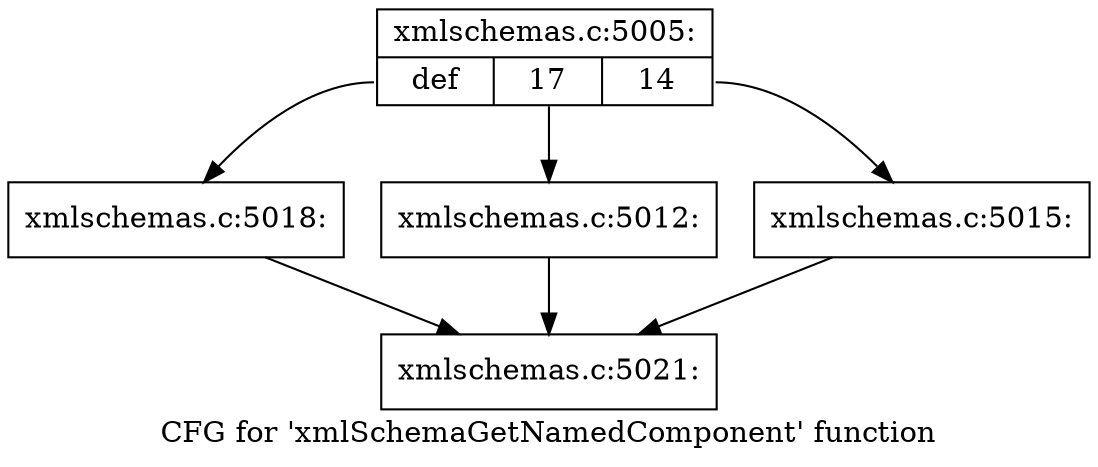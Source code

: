 digraph "CFG for 'xmlSchemaGetNamedComponent' function" {
	label="CFG for 'xmlSchemaGetNamedComponent' function";

	Node0x55d026325f80 [shape=record,label="{xmlschemas.c:5005:|{<s0>def|<s1>17|<s2>14}}"];
	Node0x55d026325f80:s0 -> Node0x55d026327130;
	Node0x55d026325f80:s1 -> Node0x55d026327470;
	Node0x55d026325f80:s2 -> Node0x55d0263281b0;
	Node0x55d026327470 [shape=record,label="{xmlschemas.c:5012:}"];
	Node0x55d026327470 -> Node0x55d026325fd0;
	Node0x55d0263281b0 [shape=record,label="{xmlschemas.c:5015:}"];
	Node0x55d0263281b0 -> Node0x55d026325fd0;
	Node0x55d026327130 [shape=record,label="{xmlschemas.c:5018:}"];
	Node0x55d026327130 -> Node0x55d026325fd0;
	Node0x55d026325fd0 [shape=record,label="{xmlschemas.c:5021:}"];
}
